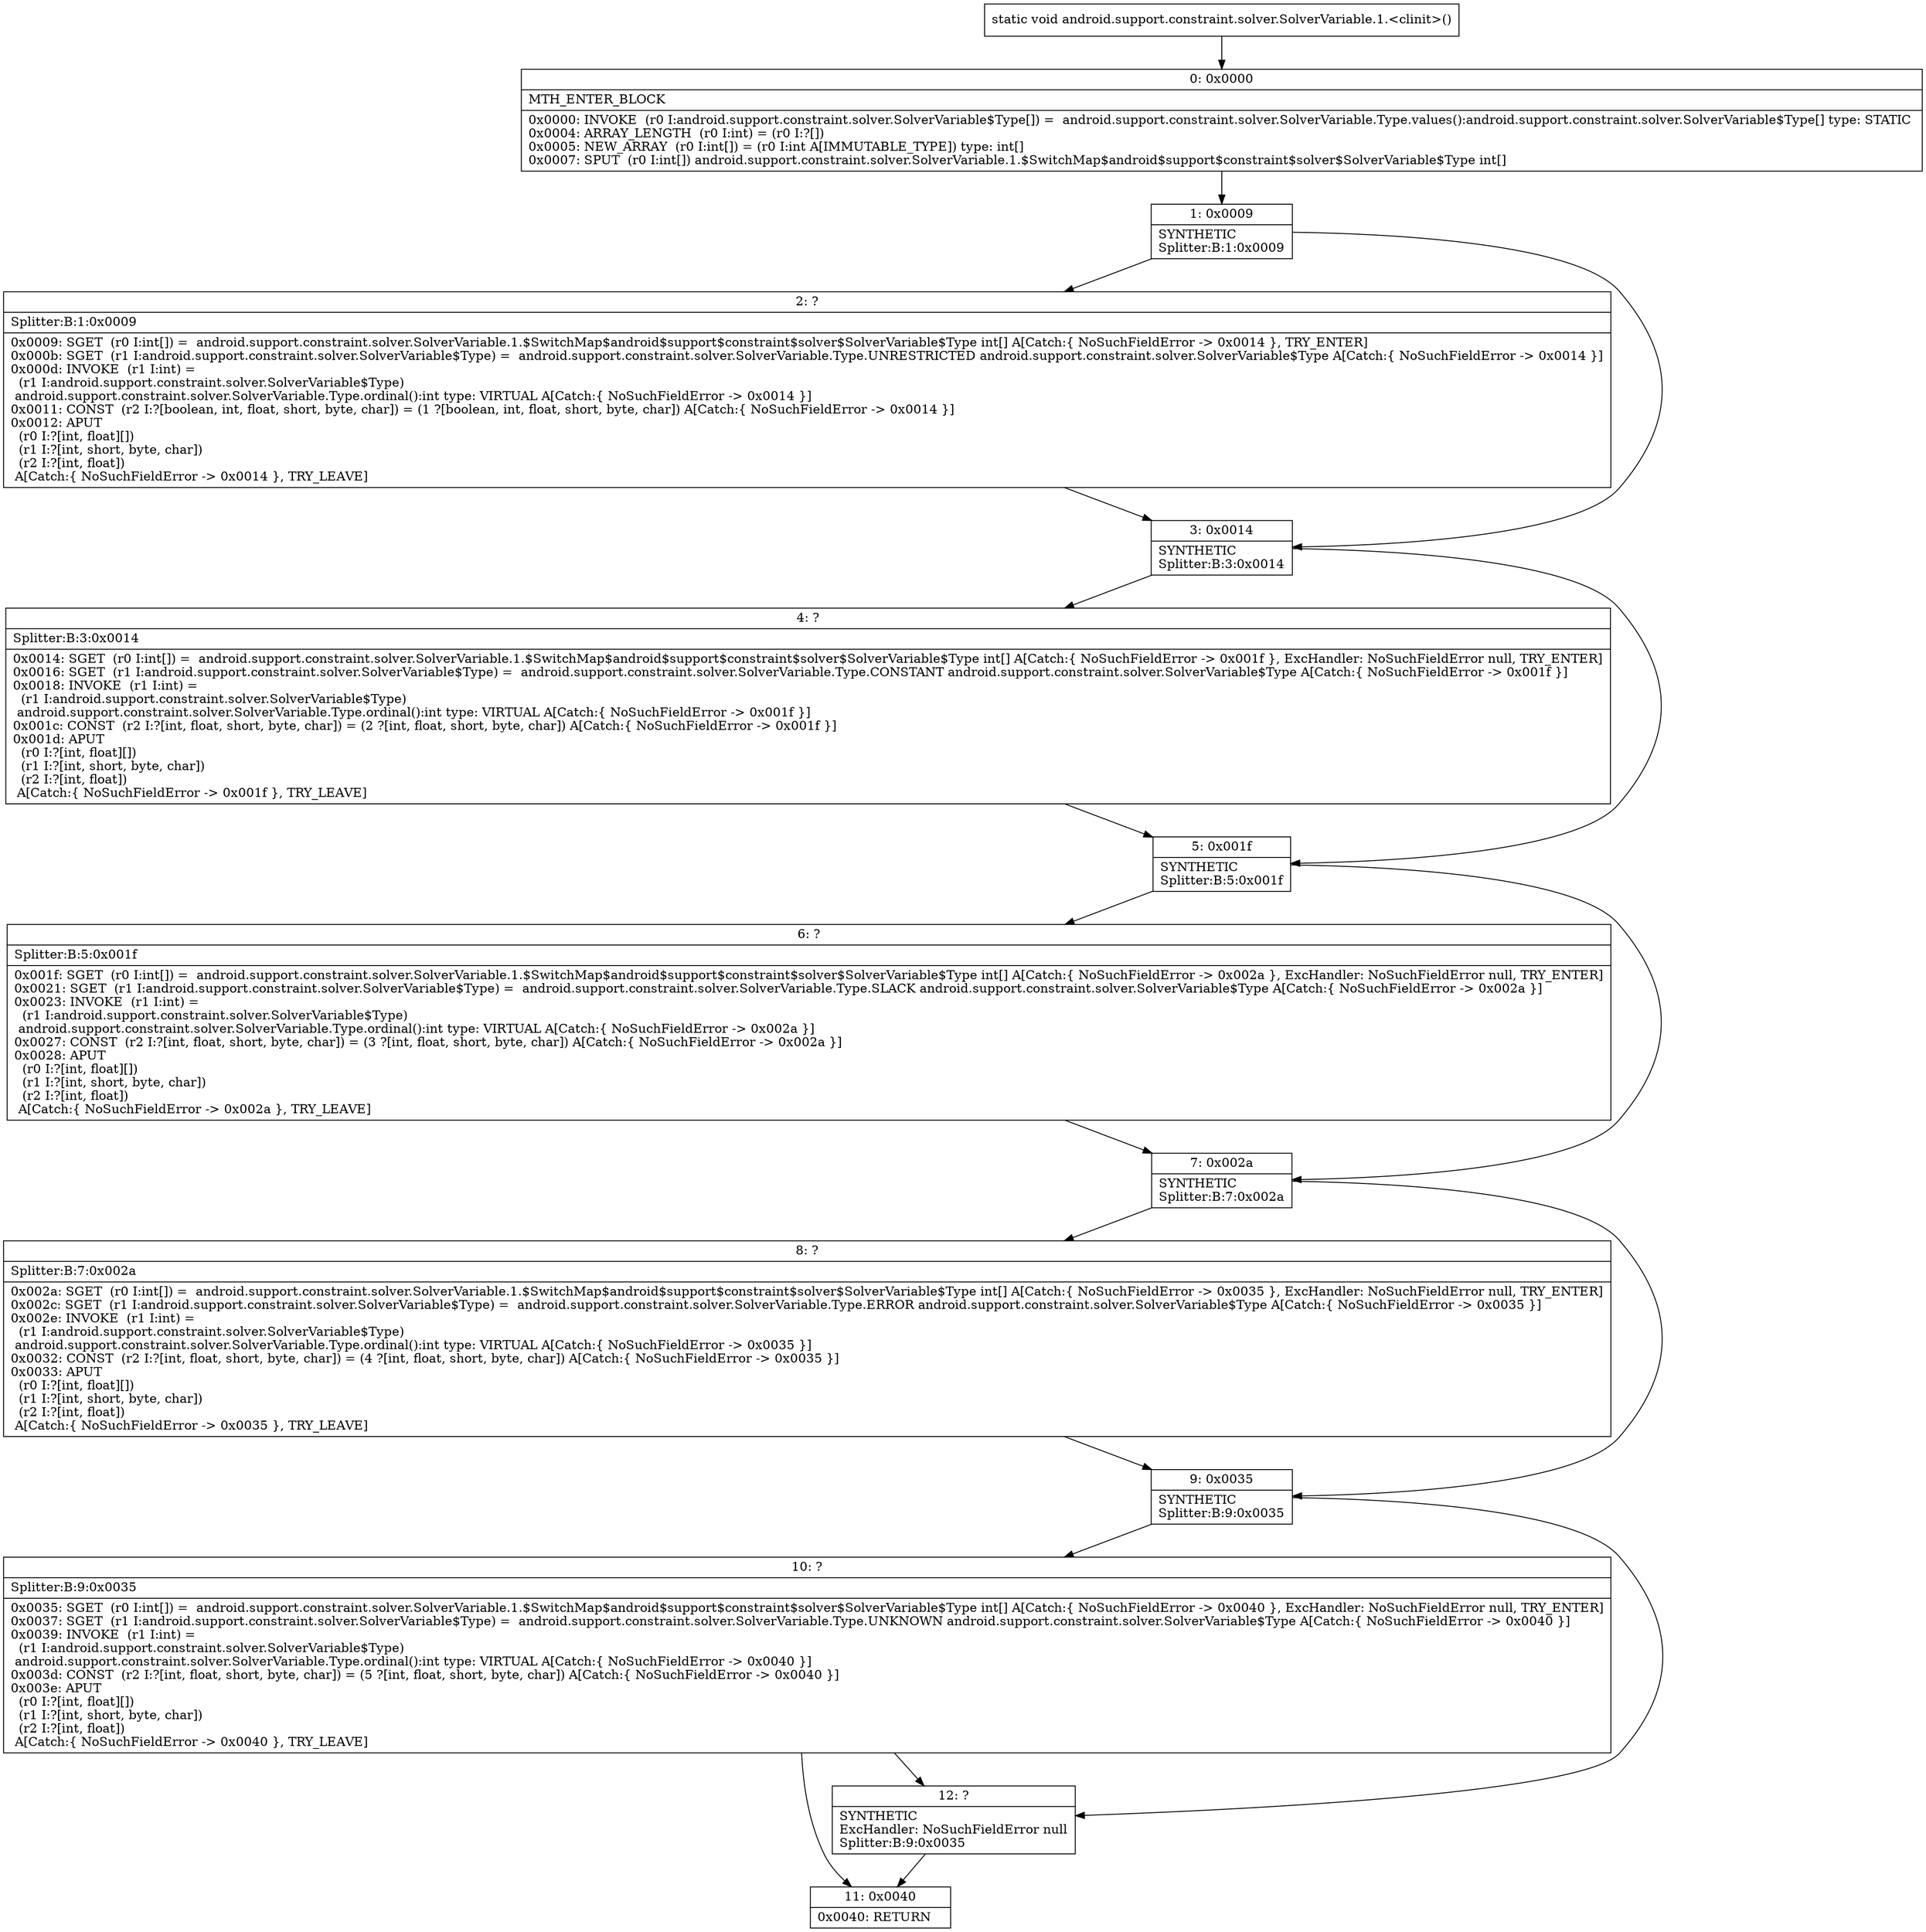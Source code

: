 digraph "CFG forandroid.support.constraint.solver.SolverVariable.1.\<clinit\>()V" {
Node_0 [shape=record,label="{0\:\ 0x0000|MTH_ENTER_BLOCK\l|0x0000: INVOKE  (r0 I:android.support.constraint.solver.SolverVariable$Type[]) =  android.support.constraint.solver.SolverVariable.Type.values():android.support.constraint.solver.SolverVariable$Type[] type: STATIC \l0x0004: ARRAY_LENGTH  (r0 I:int) = (r0 I:?[]) \l0x0005: NEW_ARRAY  (r0 I:int[]) = (r0 I:int A[IMMUTABLE_TYPE]) type: int[] \l0x0007: SPUT  (r0 I:int[]) android.support.constraint.solver.SolverVariable.1.$SwitchMap$android$support$constraint$solver$SolverVariable$Type int[] \l}"];
Node_1 [shape=record,label="{1\:\ 0x0009|SYNTHETIC\lSplitter:B:1:0x0009\l}"];
Node_2 [shape=record,label="{2\:\ ?|Splitter:B:1:0x0009\l|0x0009: SGET  (r0 I:int[]) =  android.support.constraint.solver.SolverVariable.1.$SwitchMap$android$support$constraint$solver$SolverVariable$Type int[] A[Catch:\{ NoSuchFieldError \-\> 0x0014 \}, TRY_ENTER]\l0x000b: SGET  (r1 I:android.support.constraint.solver.SolverVariable$Type) =  android.support.constraint.solver.SolverVariable.Type.UNRESTRICTED android.support.constraint.solver.SolverVariable$Type A[Catch:\{ NoSuchFieldError \-\> 0x0014 \}]\l0x000d: INVOKE  (r1 I:int) = \l  (r1 I:android.support.constraint.solver.SolverVariable$Type)\l android.support.constraint.solver.SolverVariable.Type.ordinal():int type: VIRTUAL A[Catch:\{ NoSuchFieldError \-\> 0x0014 \}]\l0x0011: CONST  (r2 I:?[boolean, int, float, short, byte, char]) = (1 ?[boolean, int, float, short, byte, char]) A[Catch:\{ NoSuchFieldError \-\> 0x0014 \}]\l0x0012: APUT  \l  (r0 I:?[int, float][])\l  (r1 I:?[int, short, byte, char])\l  (r2 I:?[int, float])\l A[Catch:\{ NoSuchFieldError \-\> 0x0014 \}, TRY_LEAVE]\l}"];
Node_3 [shape=record,label="{3\:\ 0x0014|SYNTHETIC\lSplitter:B:3:0x0014\l}"];
Node_4 [shape=record,label="{4\:\ ?|Splitter:B:3:0x0014\l|0x0014: SGET  (r0 I:int[]) =  android.support.constraint.solver.SolverVariable.1.$SwitchMap$android$support$constraint$solver$SolverVariable$Type int[] A[Catch:\{ NoSuchFieldError \-\> 0x001f \}, ExcHandler: NoSuchFieldError null, TRY_ENTER]\l0x0016: SGET  (r1 I:android.support.constraint.solver.SolverVariable$Type) =  android.support.constraint.solver.SolverVariable.Type.CONSTANT android.support.constraint.solver.SolverVariable$Type A[Catch:\{ NoSuchFieldError \-\> 0x001f \}]\l0x0018: INVOKE  (r1 I:int) = \l  (r1 I:android.support.constraint.solver.SolverVariable$Type)\l android.support.constraint.solver.SolverVariable.Type.ordinal():int type: VIRTUAL A[Catch:\{ NoSuchFieldError \-\> 0x001f \}]\l0x001c: CONST  (r2 I:?[int, float, short, byte, char]) = (2 ?[int, float, short, byte, char]) A[Catch:\{ NoSuchFieldError \-\> 0x001f \}]\l0x001d: APUT  \l  (r0 I:?[int, float][])\l  (r1 I:?[int, short, byte, char])\l  (r2 I:?[int, float])\l A[Catch:\{ NoSuchFieldError \-\> 0x001f \}, TRY_LEAVE]\l}"];
Node_5 [shape=record,label="{5\:\ 0x001f|SYNTHETIC\lSplitter:B:5:0x001f\l}"];
Node_6 [shape=record,label="{6\:\ ?|Splitter:B:5:0x001f\l|0x001f: SGET  (r0 I:int[]) =  android.support.constraint.solver.SolverVariable.1.$SwitchMap$android$support$constraint$solver$SolverVariable$Type int[] A[Catch:\{ NoSuchFieldError \-\> 0x002a \}, ExcHandler: NoSuchFieldError null, TRY_ENTER]\l0x0021: SGET  (r1 I:android.support.constraint.solver.SolverVariable$Type) =  android.support.constraint.solver.SolverVariable.Type.SLACK android.support.constraint.solver.SolverVariable$Type A[Catch:\{ NoSuchFieldError \-\> 0x002a \}]\l0x0023: INVOKE  (r1 I:int) = \l  (r1 I:android.support.constraint.solver.SolverVariable$Type)\l android.support.constraint.solver.SolverVariable.Type.ordinal():int type: VIRTUAL A[Catch:\{ NoSuchFieldError \-\> 0x002a \}]\l0x0027: CONST  (r2 I:?[int, float, short, byte, char]) = (3 ?[int, float, short, byte, char]) A[Catch:\{ NoSuchFieldError \-\> 0x002a \}]\l0x0028: APUT  \l  (r0 I:?[int, float][])\l  (r1 I:?[int, short, byte, char])\l  (r2 I:?[int, float])\l A[Catch:\{ NoSuchFieldError \-\> 0x002a \}, TRY_LEAVE]\l}"];
Node_7 [shape=record,label="{7\:\ 0x002a|SYNTHETIC\lSplitter:B:7:0x002a\l}"];
Node_8 [shape=record,label="{8\:\ ?|Splitter:B:7:0x002a\l|0x002a: SGET  (r0 I:int[]) =  android.support.constraint.solver.SolverVariable.1.$SwitchMap$android$support$constraint$solver$SolverVariable$Type int[] A[Catch:\{ NoSuchFieldError \-\> 0x0035 \}, ExcHandler: NoSuchFieldError null, TRY_ENTER]\l0x002c: SGET  (r1 I:android.support.constraint.solver.SolverVariable$Type) =  android.support.constraint.solver.SolverVariable.Type.ERROR android.support.constraint.solver.SolverVariable$Type A[Catch:\{ NoSuchFieldError \-\> 0x0035 \}]\l0x002e: INVOKE  (r1 I:int) = \l  (r1 I:android.support.constraint.solver.SolverVariable$Type)\l android.support.constraint.solver.SolverVariable.Type.ordinal():int type: VIRTUAL A[Catch:\{ NoSuchFieldError \-\> 0x0035 \}]\l0x0032: CONST  (r2 I:?[int, float, short, byte, char]) = (4 ?[int, float, short, byte, char]) A[Catch:\{ NoSuchFieldError \-\> 0x0035 \}]\l0x0033: APUT  \l  (r0 I:?[int, float][])\l  (r1 I:?[int, short, byte, char])\l  (r2 I:?[int, float])\l A[Catch:\{ NoSuchFieldError \-\> 0x0035 \}, TRY_LEAVE]\l}"];
Node_9 [shape=record,label="{9\:\ 0x0035|SYNTHETIC\lSplitter:B:9:0x0035\l}"];
Node_10 [shape=record,label="{10\:\ ?|Splitter:B:9:0x0035\l|0x0035: SGET  (r0 I:int[]) =  android.support.constraint.solver.SolverVariable.1.$SwitchMap$android$support$constraint$solver$SolverVariable$Type int[] A[Catch:\{ NoSuchFieldError \-\> 0x0040 \}, ExcHandler: NoSuchFieldError null, TRY_ENTER]\l0x0037: SGET  (r1 I:android.support.constraint.solver.SolverVariable$Type) =  android.support.constraint.solver.SolverVariable.Type.UNKNOWN android.support.constraint.solver.SolverVariable$Type A[Catch:\{ NoSuchFieldError \-\> 0x0040 \}]\l0x0039: INVOKE  (r1 I:int) = \l  (r1 I:android.support.constraint.solver.SolverVariable$Type)\l android.support.constraint.solver.SolverVariable.Type.ordinal():int type: VIRTUAL A[Catch:\{ NoSuchFieldError \-\> 0x0040 \}]\l0x003d: CONST  (r2 I:?[int, float, short, byte, char]) = (5 ?[int, float, short, byte, char]) A[Catch:\{ NoSuchFieldError \-\> 0x0040 \}]\l0x003e: APUT  \l  (r0 I:?[int, float][])\l  (r1 I:?[int, short, byte, char])\l  (r2 I:?[int, float])\l A[Catch:\{ NoSuchFieldError \-\> 0x0040 \}, TRY_LEAVE]\l}"];
Node_11 [shape=record,label="{11\:\ 0x0040|0x0040: RETURN   \l}"];
Node_12 [shape=record,label="{12\:\ ?|SYNTHETIC\lExcHandler: NoSuchFieldError null\lSplitter:B:9:0x0035\l}"];
MethodNode[shape=record,label="{static void android.support.constraint.solver.SolverVariable.1.\<clinit\>() }"];
MethodNode -> Node_0;
Node_0 -> Node_1;
Node_1 -> Node_2;
Node_1 -> Node_3;
Node_2 -> Node_3;
Node_3 -> Node_4;
Node_3 -> Node_5;
Node_4 -> Node_5;
Node_5 -> Node_6;
Node_5 -> Node_7;
Node_6 -> Node_7;
Node_7 -> Node_8;
Node_7 -> Node_9;
Node_8 -> Node_9;
Node_9 -> Node_10;
Node_9 -> Node_12;
Node_10 -> Node_11;
Node_10 -> Node_12;
Node_12 -> Node_11;
}

